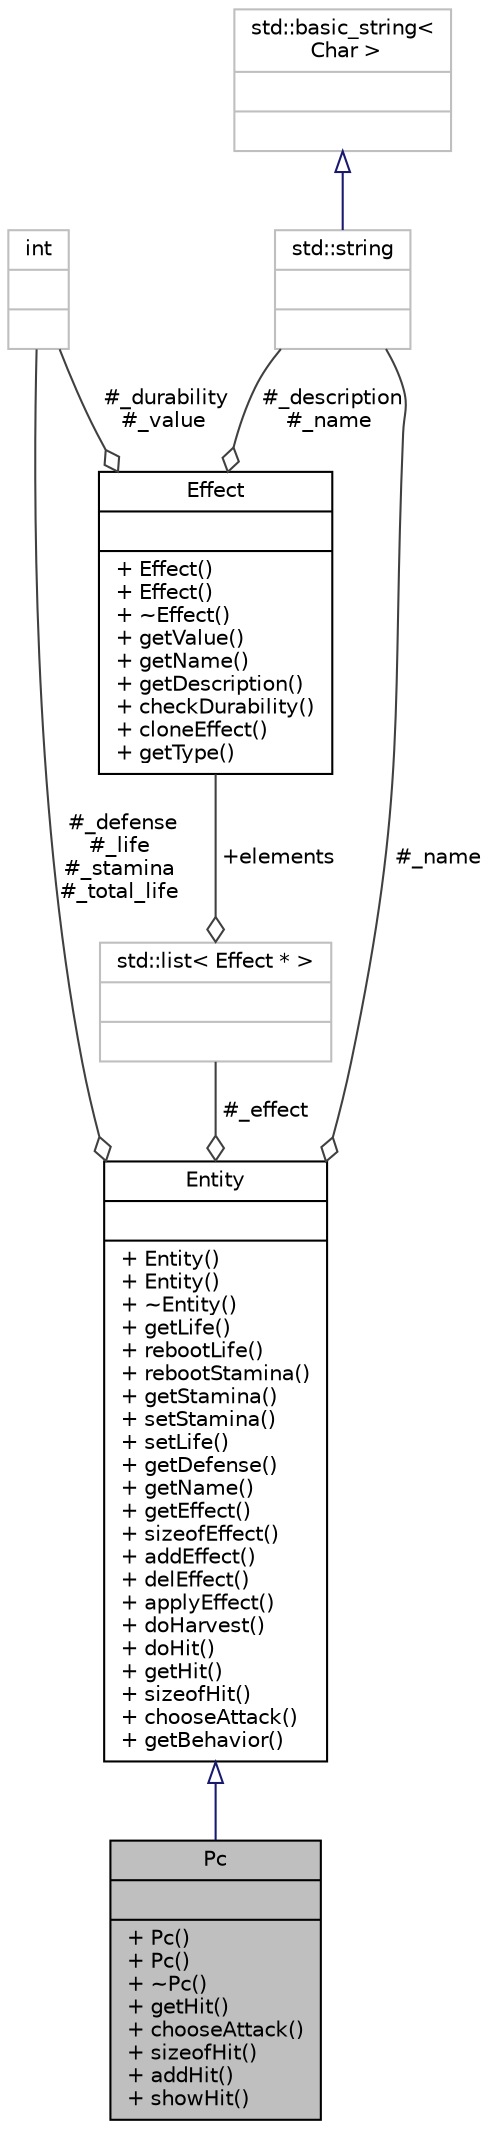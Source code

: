 digraph "Pc"
{
 // LATEX_PDF_SIZE
  edge [fontname="Helvetica",fontsize="10",labelfontname="Helvetica",labelfontsize="10"];
  node [fontname="Helvetica",fontsize="10",shape=record];
  Node1 [label="{Pc\n||+ Pc()\l+ Pc()\l+ ~Pc()\l+ getHit()\l+ chooseAttack()\l+ sizeofHit()\l+ addHit()\l+ showHit()\l}",height=0.2,width=0.4,color="black", fillcolor="grey75", style="filled", fontcolor="black",tooltip=" "];
  Node2 -> Node1 [dir="back",color="midnightblue",fontsize="10",style="solid",arrowtail="onormal",fontname="Helvetica"];
  Node2 [label="{Entity\n||+ Entity()\l+ Entity()\l+ ~Entity()\l+ getLife()\l+ rebootLife()\l+ rebootStamina()\l+ getStamina()\l+ setStamina()\l+ setLife()\l+ getDefense()\l+ getName()\l+ getEffect()\l+ sizeofEffect()\l+ addEffect()\l+ delEffect()\l+ applyEffect()\l+ doHarvest()\l+ doHit()\l+ getHit()\l+ sizeofHit()\l+ chooseAttack()\l+ getBehavior()\l}",height=0.2,width=0.4,color="black", fillcolor="white", style="filled",URL="$classEntity.html",tooltip=" "];
  Node3 -> Node2 [color="grey25",fontsize="10",style="solid",label=" #_defense\n#_life\n#_stamina\n#_total_life" ,arrowhead="odiamond",fontname="Helvetica"];
  Node3 [label="{int\n||}",height=0.2,width=0.4,color="grey75", fillcolor="white", style="filled",tooltip=" "];
  Node4 -> Node2 [color="grey25",fontsize="10",style="solid",label=" #_name" ,arrowhead="odiamond",fontname="Helvetica"];
  Node4 [label="{std::string\n||}",height=0.2,width=0.4,color="grey75", fillcolor="white", style="filled",tooltip=" "];
  Node5 -> Node4 [dir="back",color="midnightblue",fontsize="10",style="solid",arrowtail="onormal",fontname="Helvetica"];
  Node5 [label="{std::basic_string\<\l Char \>\n||}",height=0.2,width=0.4,color="grey75", fillcolor="white", style="filled",tooltip=" "];
  Node6 -> Node2 [color="grey25",fontsize="10",style="solid",label=" #_effect" ,arrowhead="odiamond",fontname="Helvetica"];
  Node6 [label="{std::list\< Effect * \>\n||}",height=0.2,width=0.4,color="grey75", fillcolor="white", style="filled",tooltip=" "];
  Node7 -> Node6 [color="grey25",fontsize="10",style="solid",label=" +elements" ,arrowhead="odiamond",fontname="Helvetica"];
  Node7 [label="{Effect\n||+ Effect()\l+ Effect()\l+ ~Effect()\l+ getValue()\l+ getName()\l+ getDescription()\l+ checkDurability()\l+ cloneEffect()\l+ getType()\l}",height=0.2,width=0.4,color="black", fillcolor="white", style="filled",URL="$classEffect.html",tooltip=" "];
  Node3 -> Node7 [color="grey25",fontsize="10",style="solid",label=" #_durability\n#_value" ,arrowhead="odiamond",fontname="Helvetica"];
  Node4 -> Node7 [color="grey25",fontsize="10",style="solid",label=" #_description\n#_name" ,arrowhead="odiamond",fontname="Helvetica"];
}
